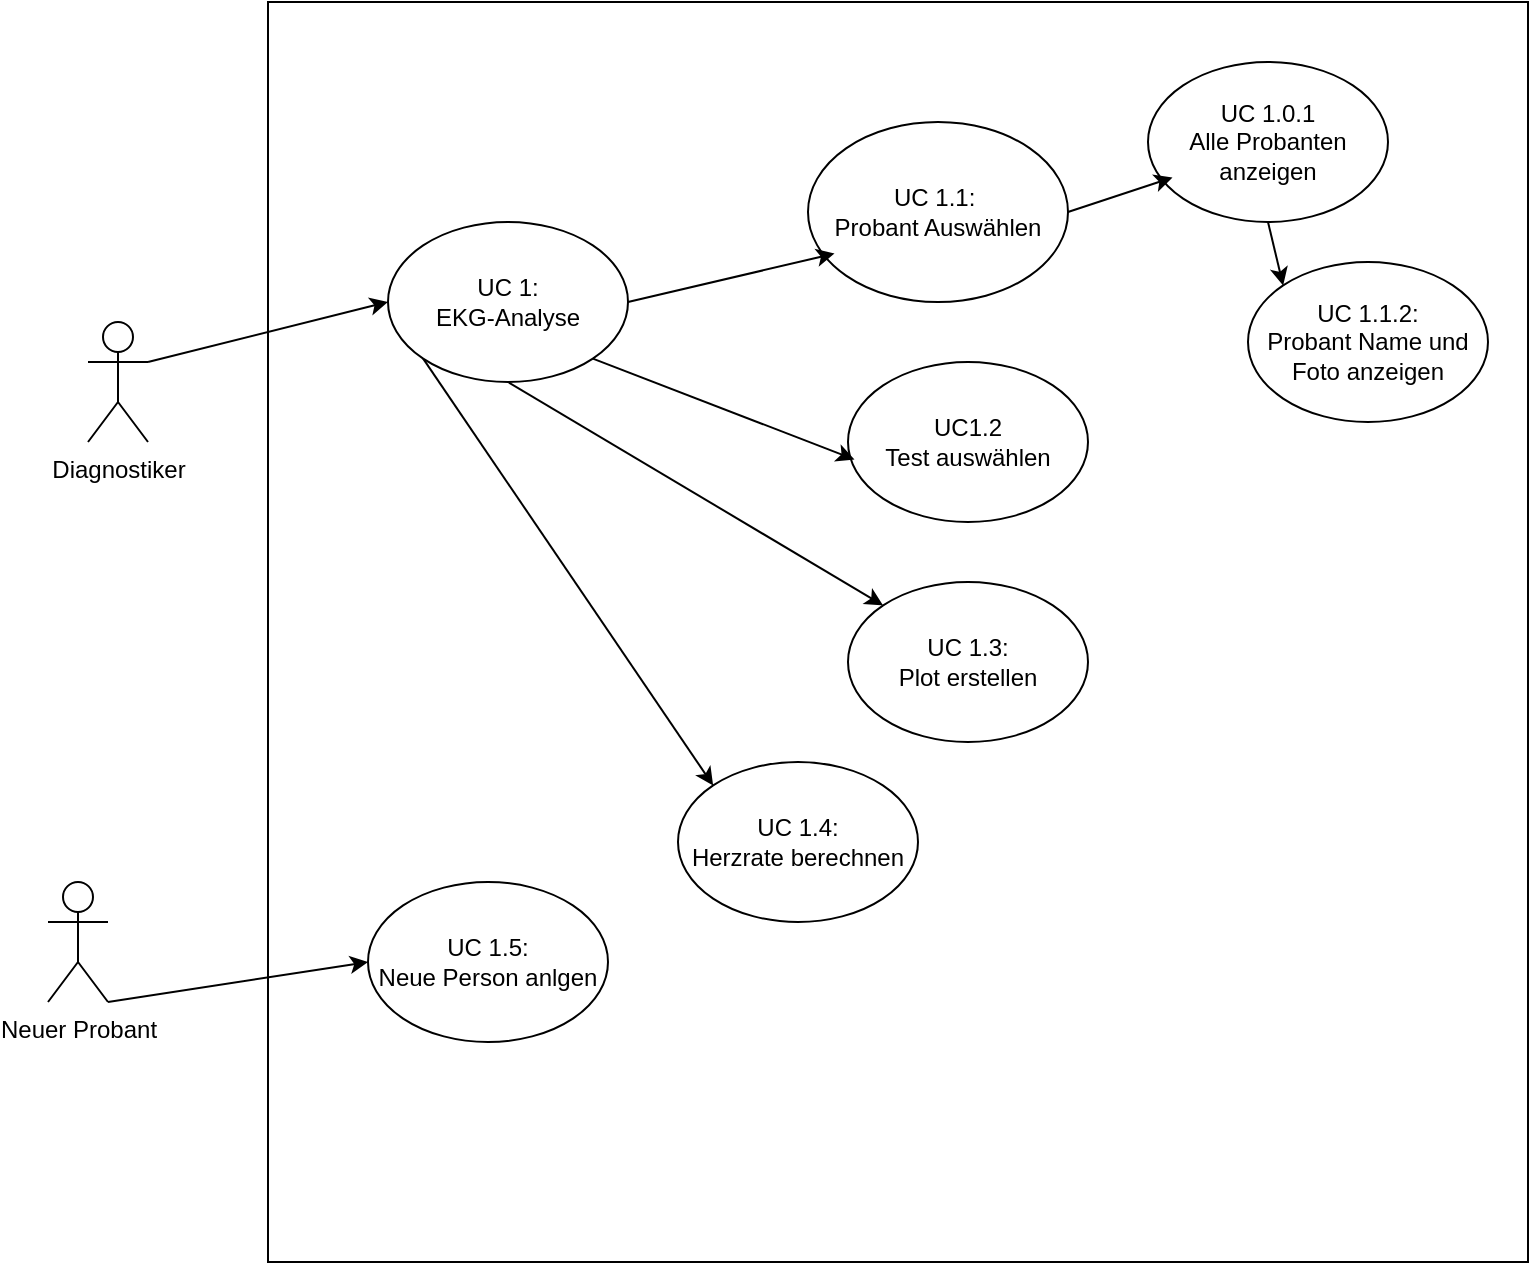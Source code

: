 <mxfile>
    <diagram id="CGnWbiuJz-8KGVGhSXLF" name="Page-1">
        <mxGraphModel dx="1780" dy="704" grid="1" gridSize="10" guides="1" tooltips="1" connect="1" arrows="1" fold="1" page="1" pageScale="1" pageWidth="850" pageHeight="1100" math="0" shadow="0">
            <root>
                <mxCell id="0"/>
                <mxCell id="1" parent="0"/>
                <mxCell id="2" value="" style="whiteSpace=wrap;html=1;aspect=fixed;" vertex="1" parent="1">
                    <mxGeometry x="100" y="150" width="630" height="630" as="geometry"/>
                </mxCell>
                <mxCell id="17" style="edgeStyle=none;html=1;exitX=1;exitY=0.333;exitDx=0;exitDy=0;exitPerimeter=0;entryX=0;entryY=0.5;entryDx=0;entryDy=0;" edge="1" parent="1" source="3" target="10">
                    <mxGeometry relative="1" as="geometry"/>
                </mxCell>
                <mxCell id="3" value="Diagnostiker" style="shape=umlActor;verticalLabelPosition=bottom;verticalAlign=top;html=1;outlineConnect=0;" vertex="1" parent="1">
                    <mxGeometry x="10" y="310" width="30" height="60" as="geometry"/>
                </mxCell>
                <mxCell id="5" value="UC 1.1:&amp;nbsp;&lt;br&gt;Probant Auswählen" style="ellipse;whiteSpace=wrap;html=1;" vertex="1" parent="1">
                    <mxGeometry x="370" y="210" width="130" height="90" as="geometry"/>
                </mxCell>
                <mxCell id="9" value="UC 1.1.2:&lt;br&gt;Probant Name und Foto anzeigen" style="ellipse;whiteSpace=wrap;html=1;" vertex="1" parent="1">
                    <mxGeometry x="590" y="280" width="120" height="80" as="geometry"/>
                </mxCell>
                <mxCell id="22" style="edgeStyle=none;html=1;exitX=0.5;exitY=1;exitDx=0;exitDy=0;entryX=0;entryY=0;entryDx=0;entryDy=0;" edge="1" parent="1" source="10" target="12">
                    <mxGeometry relative="1" as="geometry"/>
                </mxCell>
                <mxCell id="25" style="edgeStyle=none;html=1;exitX=0;exitY=1;exitDx=0;exitDy=0;entryX=0;entryY=0;entryDx=0;entryDy=0;" edge="1" parent="1" source="10" target="13">
                    <mxGeometry relative="1" as="geometry"/>
                </mxCell>
                <mxCell id="10" value="UC 1:&lt;br&gt;EKG-Analyse" style="ellipse;whiteSpace=wrap;html=1;" vertex="1" parent="1">
                    <mxGeometry x="160" y="260" width="120" height="80" as="geometry"/>
                </mxCell>
                <mxCell id="11" value="UC1.2&lt;br&gt;Test auswählen" style="ellipse;whiteSpace=wrap;html=1;" vertex="1" parent="1">
                    <mxGeometry x="390" y="330" width="120" height="80" as="geometry"/>
                </mxCell>
                <mxCell id="12" value="UC 1.3:&lt;br&gt;Plot erstellen" style="ellipse;whiteSpace=wrap;html=1;" vertex="1" parent="1">
                    <mxGeometry x="390" y="440" width="120" height="80" as="geometry"/>
                </mxCell>
                <mxCell id="13" value="UC 1.4:&lt;br&gt;Herzrate berechnen" style="ellipse;whiteSpace=wrap;html=1;" vertex="1" parent="1">
                    <mxGeometry x="305" y="530" width="120" height="80" as="geometry"/>
                </mxCell>
                <mxCell id="20" style="edgeStyle=none;html=1;exitX=0.5;exitY=1;exitDx=0;exitDy=0;entryX=0;entryY=0;entryDx=0;entryDy=0;" edge="1" parent="1" source="14" target="9">
                    <mxGeometry relative="1" as="geometry"/>
                </mxCell>
                <mxCell id="14" value="UC 1.0.1&lt;br&gt;Alle Probanten anzeigen" style="ellipse;whiteSpace=wrap;html=1;" vertex="1" parent="1">
                    <mxGeometry x="540" y="180" width="120" height="80" as="geometry"/>
                </mxCell>
                <mxCell id="15" value="UC 1.5:&lt;br&gt;Neue Person anlgen" style="ellipse;whiteSpace=wrap;html=1;" vertex="1" parent="1">
                    <mxGeometry x="150" y="590" width="120" height="80" as="geometry"/>
                </mxCell>
                <mxCell id="18" style="edgeStyle=none;html=1;exitX=1;exitY=0.5;exitDx=0;exitDy=0;entryX=0.102;entryY=0.731;entryDx=0;entryDy=0;entryPerimeter=0;" edge="1" parent="1" source="10" target="5">
                    <mxGeometry relative="1" as="geometry"/>
                </mxCell>
                <mxCell id="19" style="edgeStyle=none;html=1;exitX=1;exitY=0.5;exitDx=0;exitDy=0;entryX=0.102;entryY=0.722;entryDx=0;entryDy=0;entryPerimeter=0;" edge="1" parent="1" source="5" target="14">
                    <mxGeometry relative="1" as="geometry"/>
                </mxCell>
                <mxCell id="21" style="edgeStyle=none;html=1;exitX=1;exitY=1;exitDx=0;exitDy=0;entryX=0.027;entryY=0.609;entryDx=0;entryDy=0;entryPerimeter=0;" edge="1" parent="1" source="10" target="11">
                    <mxGeometry relative="1" as="geometry"/>
                </mxCell>
                <mxCell id="27" style="edgeStyle=none;html=1;exitX=1;exitY=1;exitDx=0;exitDy=0;exitPerimeter=0;entryX=0;entryY=0.5;entryDx=0;entryDy=0;" edge="1" parent="1" source="26" target="15">
                    <mxGeometry relative="1" as="geometry"/>
                </mxCell>
                <mxCell id="26" value="Neuer Probant" style="shape=umlActor;verticalLabelPosition=bottom;verticalAlign=top;html=1;outlineConnect=0;" vertex="1" parent="1">
                    <mxGeometry x="-10" y="590" width="30" height="60" as="geometry"/>
                </mxCell>
            </root>
        </mxGraphModel>
    </diagram>
</mxfile>